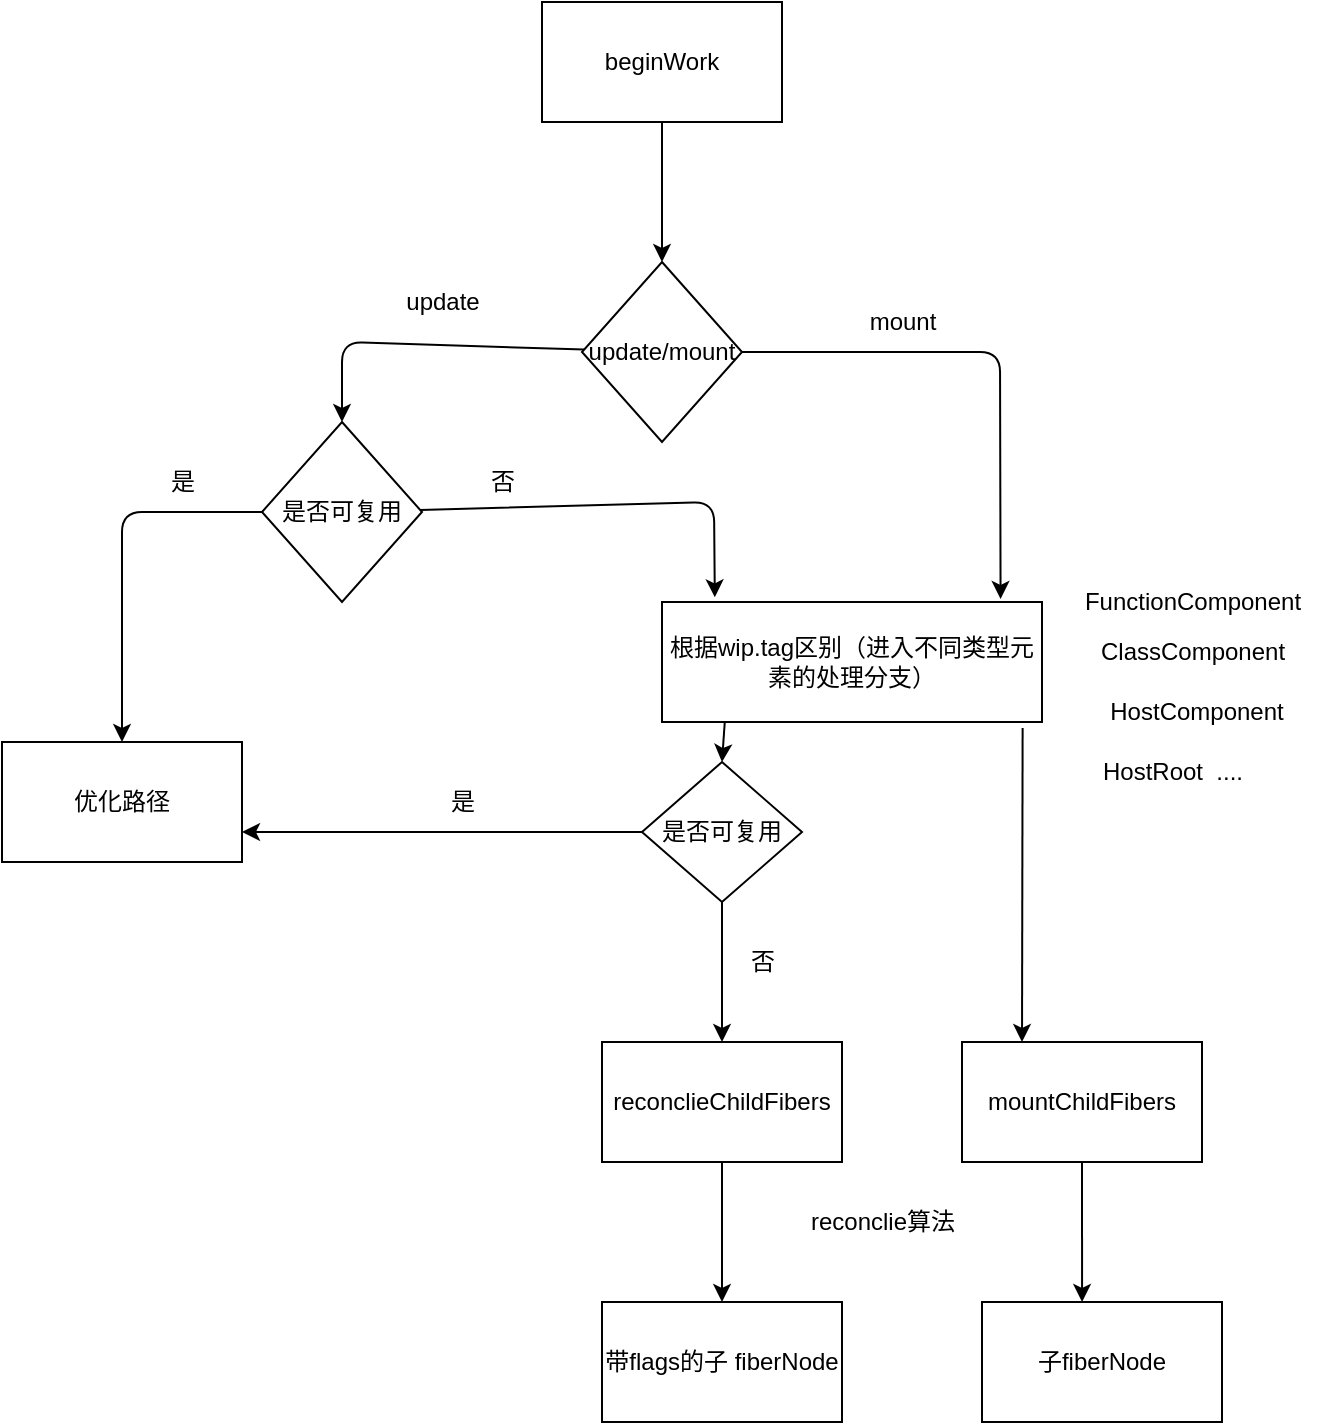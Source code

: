 <mxfile>
    <diagram id="XawiAyNDloMnRekzALUB" name="第 1 页">
        <mxGraphModel dx="1224" dy="679" grid="1" gridSize="10" guides="1" tooltips="1" connect="1" arrows="1" fold="1" page="1" pageScale="1" pageWidth="827" pageHeight="1169" math="0" shadow="0">
            <root>
                <mxCell id="0"/>
                <mxCell id="1" parent="0"/>
                <mxCell id="4" value="" style="edgeStyle=none;html=1;" edge="1" parent="1" source="2" target="3">
                    <mxGeometry relative="1" as="geometry"/>
                </mxCell>
                <mxCell id="2" value="beginWork" style="whiteSpace=wrap;html=1;" vertex="1" parent="1">
                    <mxGeometry x="300" y="30" width="120" height="60" as="geometry"/>
                </mxCell>
                <mxCell id="6" value="" style="edgeStyle=none;html=1;" edge="1" parent="1" source="3" target="5">
                    <mxGeometry relative="1" as="geometry">
                        <Array as="points">
                            <mxPoint x="200" y="200"/>
                        </Array>
                    </mxGeometry>
                </mxCell>
                <mxCell id="28" style="edgeStyle=none;html=1;exitX=1;exitY=0.5;exitDx=0;exitDy=0;entryX=0.891;entryY=-0.025;entryDx=0;entryDy=0;entryPerimeter=0;" edge="1" parent="1" source="3" target="14">
                    <mxGeometry relative="1" as="geometry">
                        <Array as="points">
                            <mxPoint x="529" y="205"/>
                        </Array>
                    </mxGeometry>
                </mxCell>
                <mxCell id="3" value="update/mount" style="rhombus;whiteSpace=wrap;html=1;" vertex="1" parent="1">
                    <mxGeometry x="320" y="160" width="80" height="90" as="geometry"/>
                </mxCell>
                <mxCell id="9" value="" style="edgeStyle=none;html=1;exitX=0;exitY=0.5;exitDx=0;exitDy=0;" edge="1" parent="1" source="5" target="8">
                    <mxGeometry relative="1" as="geometry">
                        <Array as="points">
                            <mxPoint x="90" y="285"/>
                        </Array>
                    </mxGeometry>
                </mxCell>
                <mxCell id="15" value="" style="edgeStyle=none;html=1;entryX=0.139;entryY=-0.039;entryDx=0;entryDy=0;entryPerimeter=0;" edge="1" parent="1" source="5" target="14">
                    <mxGeometry relative="1" as="geometry">
                        <Array as="points">
                            <mxPoint x="386" y="280"/>
                        </Array>
                    </mxGeometry>
                </mxCell>
                <mxCell id="5" value="是否可复用" style="rhombus;whiteSpace=wrap;html=1;" vertex="1" parent="1">
                    <mxGeometry x="160" y="240" width="80" height="90" as="geometry"/>
                </mxCell>
                <mxCell id="7" value="update" style="text;html=1;align=center;verticalAlign=middle;resizable=0;points=[];autosize=1;strokeColor=none;fillColor=none;" vertex="1" parent="1">
                    <mxGeometry x="220" y="165" width="60" height="30" as="geometry"/>
                </mxCell>
                <mxCell id="8" value="优化路径" style="whiteSpace=wrap;html=1;" vertex="1" parent="1">
                    <mxGeometry x="30" y="400" width="120" height="60" as="geometry"/>
                </mxCell>
                <mxCell id="10" value="是" style="text;html=1;align=center;verticalAlign=middle;resizable=0;points=[];autosize=1;strokeColor=none;fillColor=none;" vertex="1" parent="1">
                    <mxGeometry x="100" y="255" width="40" height="30" as="geometry"/>
                </mxCell>
                <mxCell id="27" style="edgeStyle=none;html=1;exitX=0.165;exitY=1.008;exitDx=0;exitDy=0;entryX=0.5;entryY=0;entryDx=0;entryDy=0;exitPerimeter=0;" edge="1" parent="1" source="14" target="17">
                    <mxGeometry relative="1" as="geometry"/>
                </mxCell>
                <mxCell id="35" style="edgeStyle=none;html=1;exitX=0.949;exitY=1.05;exitDx=0;exitDy=0;entryX=0.25;entryY=0;entryDx=0;entryDy=0;exitPerimeter=0;" edge="1" parent="1" source="14" target="34">
                    <mxGeometry relative="1" as="geometry"/>
                </mxCell>
                <mxCell id="14" value="根据wip.tag区别（进入不同类型元素的处理分支）" style="whiteSpace=wrap;html=1;" vertex="1" parent="1">
                    <mxGeometry x="360" y="330" width="190" height="60" as="geometry"/>
                </mxCell>
                <mxCell id="16" value="否" style="text;html=1;align=center;verticalAlign=middle;resizable=0;points=[];autosize=1;strokeColor=none;fillColor=none;" vertex="1" parent="1">
                    <mxGeometry x="260" y="255" width="40" height="30" as="geometry"/>
                </mxCell>
                <mxCell id="19" style="edgeStyle=none;html=1;entryX=1;entryY=0.75;entryDx=0;entryDy=0;" edge="1" parent="1" source="17" target="8">
                    <mxGeometry relative="1" as="geometry"/>
                </mxCell>
                <mxCell id="21" value="" style="edgeStyle=none;html=1;" edge="1" parent="1" source="17" target="20">
                    <mxGeometry relative="1" as="geometry"/>
                </mxCell>
                <mxCell id="17" value="是否可复用" style="rhombus;whiteSpace=wrap;html=1;" vertex="1" parent="1">
                    <mxGeometry x="350" y="410" width="80" height="70" as="geometry"/>
                </mxCell>
                <mxCell id="25" value="" style="edgeStyle=none;html=1;" edge="1" parent="1" source="20" target="24">
                    <mxGeometry relative="1" as="geometry"/>
                </mxCell>
                <mxCell id="20" value="reconclieChildFibers" style="whiteSpace=wrap;html=1;" vertex="1" parent="1">
                    <mxGeometry x="330" y="550" width="120" height="60" as="geometry"/>
                </mxCell>
                <mxCell id="22" value="是" style="text;html=1;align=center;verticalAlign=middle;resizable=0;points=[];autosize=1;strokeColor=none;fillColor=none;" vertex="1" parent="1">
                    <mxGeometry x="240" y="415" width="40" height="30" as="geometry"/>
                </mxCell>
                <mxCell id="23" value="否" style="text;html=1;align=center;verticalAlign=middle;resizable=0;points=[];autosize=1;strokeColor=none;fillColor=none;" vertex="1" parent="1">
                    <mxGeometry x="390" y="495" width="40" height="30" as="geometry"/>
                </mxCell>
                <mxCell id="24" value="带flags的子 fiberNode" style="whiteSpace=wrap;html=1;" vertex="1" parent="1">
                    <mxGeometry x="330" y="680" width="120" height="60" as="geometry"/>
                </mxCell>
                <mxCell id="26" value="reconclie算法" style="text;html=1;align=center;verticalAlign=middle;resizable=0;points=[];autosize=1;strokeColor=none;fillColor=none;" vertex="1" parent="1">
                    <mxGeometry x="420" y="625" width="100" height="30" as="geometry"/>
                </mxCell>
                <mxCell id="29" value="mount" style="text;html=1;align=center;verticalAlign=middle;resizable=0;points=[];autosize=1;strokeColor=none;fillColor=none;" vertex="1" parent="1">
                    <mxGeometry x="450" y="175" width="60" height="30" as="geometry"/>
                </mxCell>
                <mxCell id="30" value="FunctionComponent" style="text;html=1;align=center;verticalAlign=middle;resizable=0;points=[];autosize=1;strokeColor=none;fillColor=none;" vertex="1" parent="1">
                    <mxGeometry x="560" y="315" width="130" height="30" as="geometry"/>
                </mxCell>
                <mxCell id="31" value="ClassComponent" style="text;html=1;align=center;verticalAlign=middle;resizable=0;points=[];autosize=1;strokeColor=none;fillColor=none;" vertex="1" parent="1">
                    <mxGeometry x="565" y="340" width="120" height="30" as="geometry"/>
                </mxCell>
                <mxCell id="32" value="HostComponent" style="text;html=1;align=center;verticalAlign=middle;resizable=0;points=[];autosize=1;strokeColor=none;fillColor=none;" vertex="1" parent="1">
                    <mxGeometry x="572" y="370" width="110" height="30" as="geometry"/>
                </mxCell>
                <mxCell id="33" value="HostRoot&amp;nbsp; ...." style="text;html=1;align=center;verticalAlign=middle;resizable=0;points=[];autosize=1;strokeColor=none;fillColor=none;" vertex="1" parent="1">
                    <mxGeometry x="570" y="400" width="90" height="30" as="geometry"/>
                </mxCell>
                <mxCell id="37" style="edgeStyle=none;html=1;exitX=0.5;exitY=1;exitDx=0;exitDy=0;entryX=0.417;entryY=0;entryDx=0;entryDy=0;entryPerimeter=0;" edge="1" parent="1" source="34" target="36">
                    <mxGeometry relative="1" as="geometry"/>
                </mxCell>
                <mxCell id="34" value="mountChildFibers" style="whiteSpace=wrap;html=1;" vertex="1" parent="1">
                    <mxGeometry x="510" y="550" width="120" height="60" as="geometry"/>
                </mxCell>
                <mxCell id="36" value="子fiberNode" style="whiteSpace=wrap;html=1;" vertex="1" parent="1">
                    <mxGeometry x="520" y="680" width="120" height="60" as="geometry"/>
                </mxCell>
            </root>
        </mxGraphModel>
    </diagram>
</mxfile>